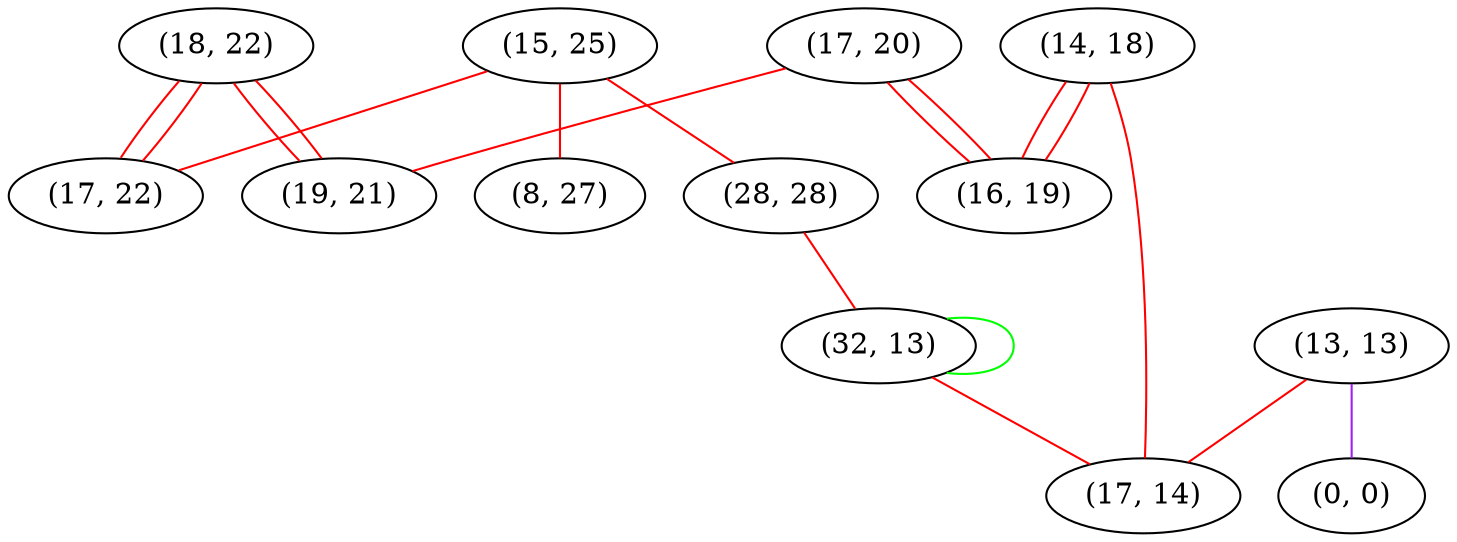 graph "" {
"(18, 22)";
"(13, 13)";
"(15, 25)";
"(28, 28)";
"(32, 13)";
"(17, 20)";
"(14, 18)";
"(0, 0)";
"(17, 22)";
"(8, 27)";
"(17, 14)";
"(16, 19)";
"(19, 21)";
"(18, 22)" -- "(17, 22)"  [color=red, key=0, weight=1];
"(18, 22)" -- "(17, 22)"  [color=red, key=1, weight=1];
"(18, 22)" -- "(19, 21)"  [color=red, key=0, weight=1];
"(18, 22)" -- "(19, 21)"  [color=red, key=1, weight=1];
"(13, 13)" -- "(0, 0)"  [color=purple, key=0, weight=4];
"(13, 13)" -- "(17, 14)"  [color=red, key=0, weight=1];
"(15, 25)" -- "(8, 27)"  [color=red, key=0, weight=1];
"(15, 25)" -- "(28, 28)"  [color=red, key=0, weight=1];
"(15, 25)" -- "(17, 22)"  [color=red, key=0, weight=1];
"(28, 28)" -- "(32, 13)"  [color=red, key=0, weight=1];
"(32, 13)" -- "(32, 13)"  [color=green, key=0, weight=2];
"(32, 13)" -- "(17, 14)"  [color=red, key=0, weight=1];
"(17, 20)" -- "(16, 19)"  [color=red, key=0, weight=1];
"(17, 20)" -- "(16, 19)"  [color=red, key=1, weight=1];
"(17, 20)" -- "(19, 21)"  [color=red, key=0, weight=1];
"(14, 18)" -- "(16, 19)"  [color=red, key=0, weight=1];
"(14, 18)" -- "(16, 19)"  [color=red, key=1, weight=1];
"(14, 18)" -- "(17, 14)"  [color=red, key=0, weight=1];
}

